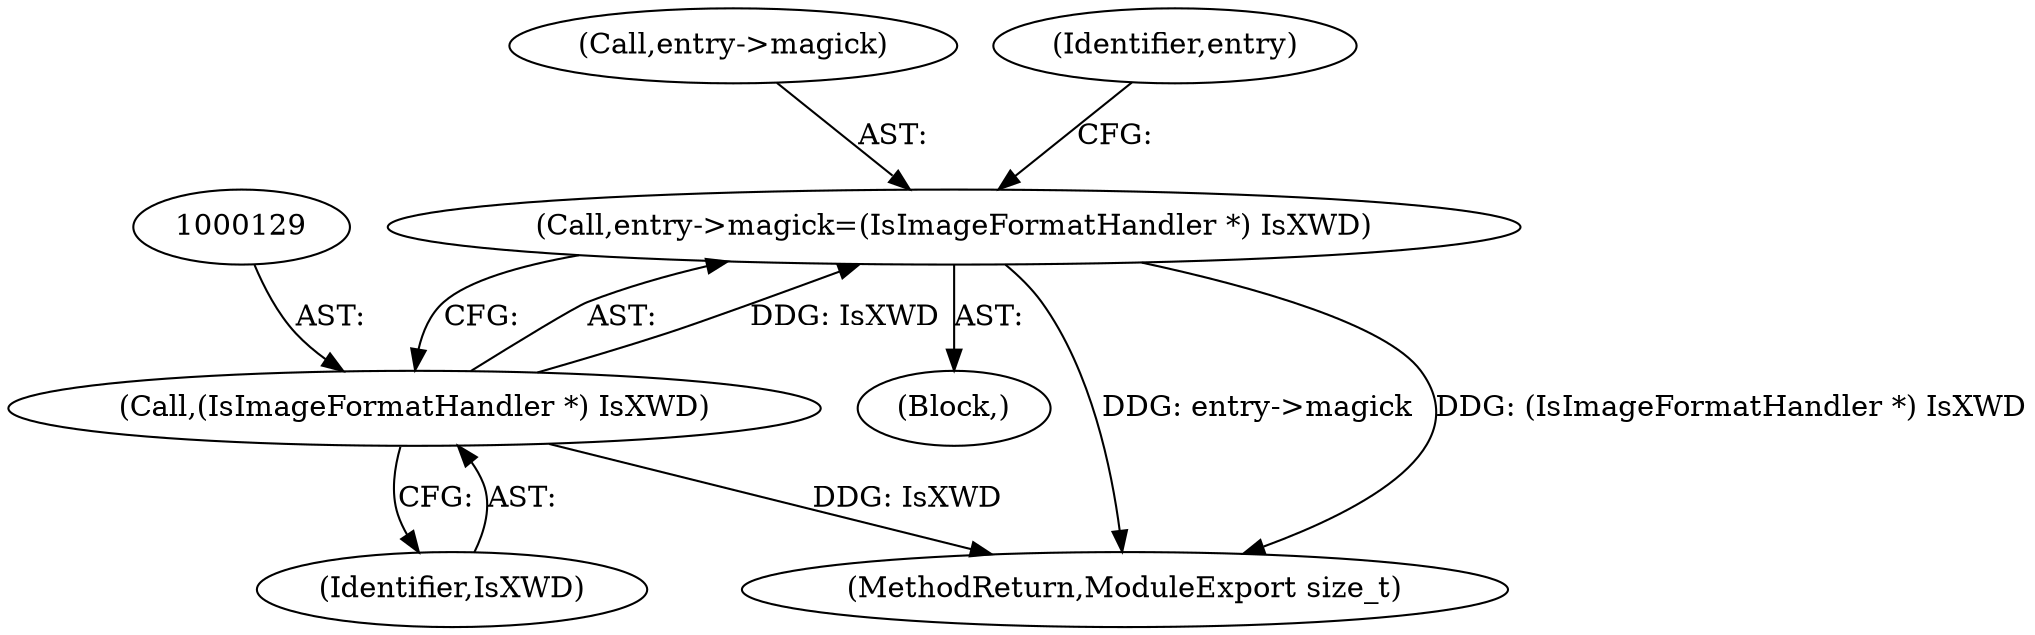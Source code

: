 digraph "0_ImageMagick_c78993d138bf480ab4652b5a48379d4ff75ba5f7_0@pointer" {
"1000124" [label="(Call,entry->magick=(IsImageFormatHandler *) IsXWD)"];
"1000128" [label="(Call,(IsImageFormatHandler *) IsXWD)"];
"1000124" [label="(Call,entry->magick=(IsImageFormatHandler *) IsXWD)"];
"1000102" [label="(Block,)"];
"1000147" [label="(MethodReturn,ModuleExport size_t)"];
"1000125" [label="(Call,entry->magick)"];
"1000128" [label="(Call,(IsImageFormatHandler *) IsXWD)"];
"1000133" [label="(Identifier,entry)"];
"1000130" [label="(Identifier,IsXWD)"];
"1000124" -> "1000102"  [label="AST: "];
"1000124" -> "1000128"  [label="CFG: "];
"1000125" -> "1000124"  [label="AST: "];
"1000128" -> "1000124"  [label="AST: "];
"1000133" -> "1000124"  [label="CFG: "];
"1000124" -> "1000147"  [label="DDG: entry->magick"];
"1000124" -> "1000147"  [label="DDG: (IsImageFormatHandler *) IsXWD"];
"1000128" -> "1000124"  [label="DDG: IsXWD"];
"1000128" -> "1000130"  [label="CFG: "];
"1000129" -> "1000128"  [label="AST: "];
"1000130" -> "1000128"  [label="AST: "];
"1000128" -> "1000147"  [label="DDG: IsXWD"];
}
